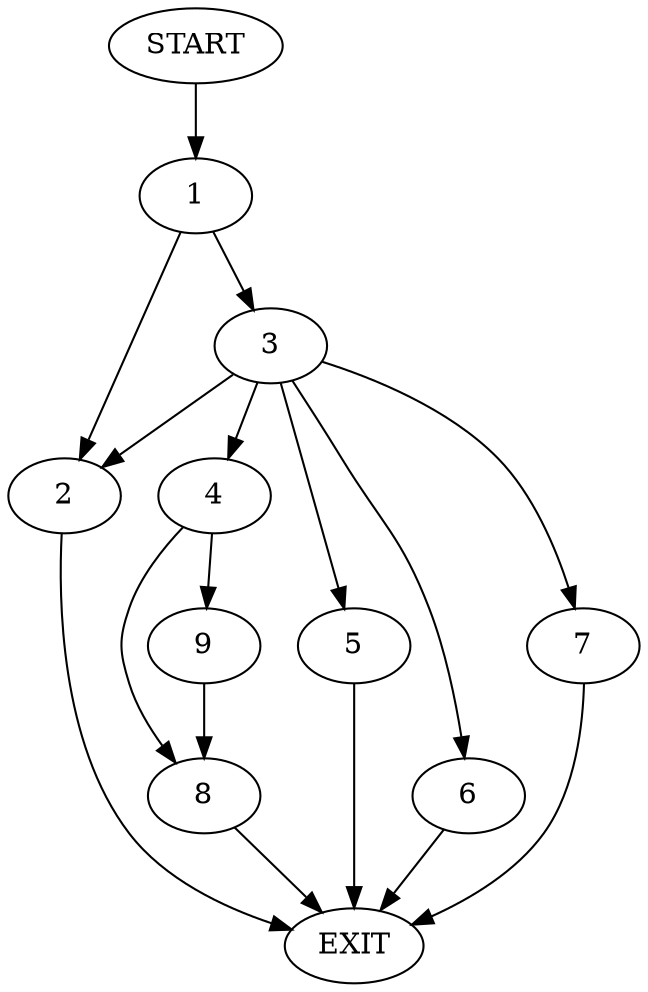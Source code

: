 digraph {
0 [label="START"]
10 [label="EXIT"]
0 -> 1
1 -> 2
1 -> 3
2 -> 10
3 -> 4
3 -> 5
3 -> 2
3 -> 6
3 -> 7
6 -> 10
5 -> 10
7 -> 10
4 -> 8
4 -> 9
9 -> 8
8 -> 10
}
